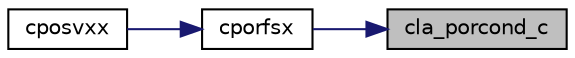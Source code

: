digraph "cla_porcond_c"
{
 // LATEX_PDF_SIZE
  edge [fontname="Helvetica",fontsize="10",labelfontname="Helvetica",labelfontsize="10"];
  node [fontname="Helvetica",fontsize="10",shape=record];
  rankdir="RL";
  Node1 [label="cla_porcond_c",height=0.2,width=0.4,color="black", fillcolor="grey75", style="filled", fontcolor="black",tooltip="CLA_PORCOND_C computes the infinity norm condition number of op(A)*inv(diag(c)) for Hermitian positiv..."];
  Node1 -> Node2 [dir="back",color="midnightblue",fontsize="10",style="solid",fontname="Helvetica"];
  Node2 [label="cporfsx",height=0.2,width=0.4,color="black", fillcolor="white", style="filled",URL="$cporfsx_8f.html#ad3d34aea85ff135afe5692ec73649249",tooltip="CPORFSX"];
  Node2 -> Node3 [dir="back",color="midnightblue",fontsize="10",style="solid",fontname="Helvetica"];
  Node3 [label="cposvxx",height=0.2,width=0.4,color="black", fillcolor="white", style="filled",URL="$cposvxx_8f.html#a9d8d6eb1ee0b2e2769fa5995714f09b3",tooltip="CPOSVXX computes the solution to system of linear equations A * X = B for PO matrices"];
}
